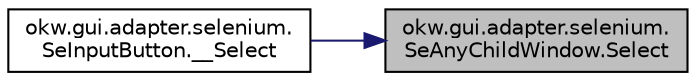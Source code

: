 digraph "okw.gui.adapter.selenium.SeAnyChildWindow.Select"
{
 // INTERACTIVE_SVG=YES
 // LATEX_PDF_SIZE
  edge [fontname="Helvetica",fontsize="10",labelfontname="Helvetica",labelfontsize="10"];
  node [fontname="Helvetica",fontsize="10",shape=record];
  rankdir="RL";
  Node505 [label="okw.gui.adapter.selenium.\lSeAnyChildWindow.Select",height=0.2,width=0.4,color="black", fillcolor="grey75", style="filled", fontcolor="black",tooltip=" "];
  Node505 -> Node506 [dir="back",color="midnightblue",fontsize="10",style="solid",fontname="Helvetica"];
  Node506 [label="okw.gui.adapter.selenium.\lSeInputButton.__Select",height=0.2,width=0.4,color="black", fillcolor="white", style="filled",URL="$classokw_1_1gui_1_1adapter_1_1selenium_1_1_se_input_button.html#a35f35e0deb2381f8b8b8140a188b5172",tooltip="Methode wählt einen oder mehrere Werte in einer ListBox aus."];
}
